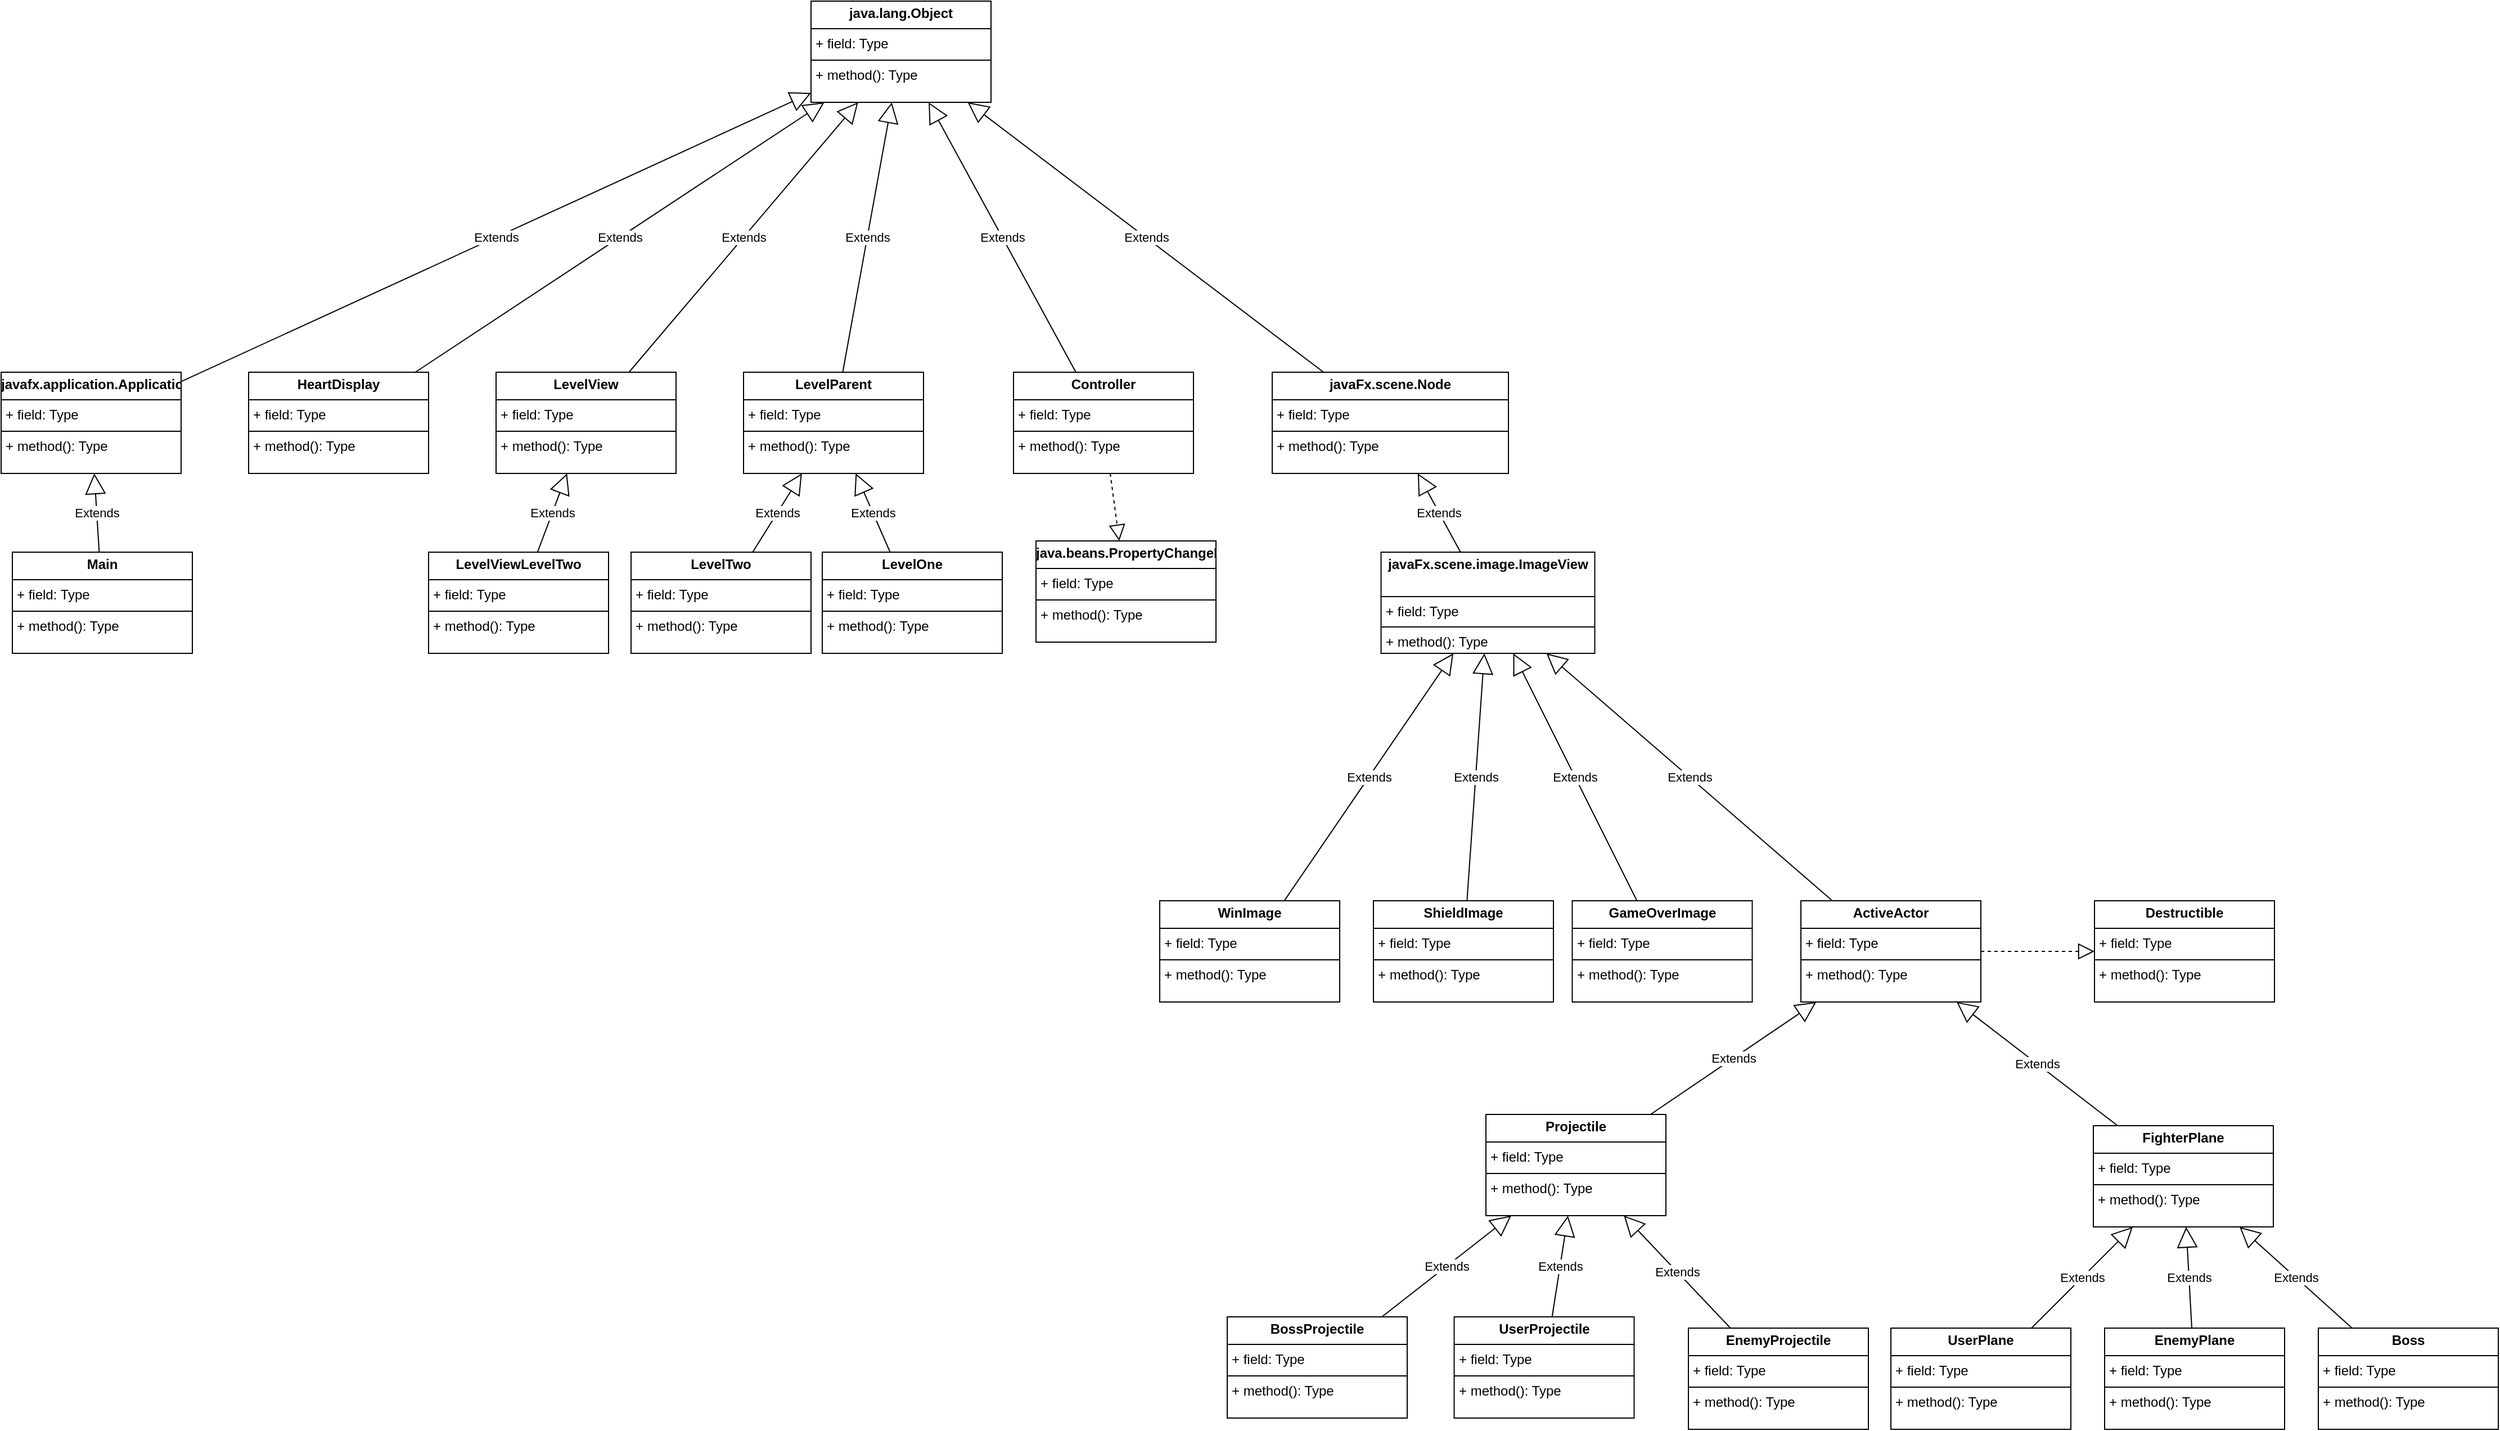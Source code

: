 <mxfile version="24.7.17">
  <diagram id="C5RBs43oDa-KdzZeNtuy" name="Page-1">
    <mxGraphModel dx="2577" dy="2204" grid="1" gridSize="10" guides="1" tooltips="1" connect="1" arrows="1" fold="1" page="1" pageScale="1" pageWidth="827" pageHeight="1169" math="0" shadow="0">
      <root>
        <mxCell id="WIyWlLk6GJQsqaUBKTNV-0" />
        <mxCell id="WIyWlLk6GJQsqaUBKTNV-1" parent="WIyWlLk6GJQsqaUBKTNV-0" />
        <mxCell id="UPdafkcV8cUDUH9bZwVA-0" value="&lt;p style=&quot;margin:0px;margin-top:4px;text-align:center;&quot;&gt;&lt;b&gt;Main&lt;/b&gt;&lt;/p&gt;&lt;hr size=&quot;1&quot; style=&quot;border-style:solid;&quot;&gt;&lt;p style=&quot;margin:0px;margin-left:4px;&quot;&gt;+ field: Type&lt;/p&gt;&lt;hr size=&quot;1&quot; style=&quot;border-style:solid;&quot;&gt;&lt;p style=&quot;margin:0px;margin-left:4px;&quot;&gt;+ method(): Type&lt;/p&gt;" style="verticalAlign=top;align=left;overflow=fill;html=1;whiteSpace=wrap;" parent="WIyWlLk6GJQsqaUBKTNV-1" vertex="1">
          <mxGeometry x="-690" y="10" width="160" height="90" as="geometry" />
        </mxCell>
        <mxCell id="UPdafkcV8cUDUH9bZwVA-1" value="&lt;p style=&quot;margin:0px;margin-top:4px;text-align:center;&quot;&gt;&lt;b&gt;Controller&lt;/b&gt;&lt;/p&gt;&lt;hr size=&quot;1&quot; style=&quot;border-style:solid;&quot;&gt;&lt;p style=&quot;margin:0px;margin-left:4px;&quot;&gt;+ field: Type&lt;/p&gt;&lt;hr size=&quot;1&quot; style=&quot;border-style:solid;&quot;&gt;&lt;p style=&quot;margin:0px;margin-left:4px;&quot;&gt;+ method(): Type&lt;/p&gt;" style="verticalAlign=top;align=left;overflow=fill;html=1;whiteSpace=wrap;" parent="WIyWlLk6GJQsqaUBKTNV-1" vertex="1">
          <mxGeometry x="200" y="-150" width="160" height="90" as="geometry" />
        </mxCell>
        <mxCell id="UPdafkcV8cUDUH9bZwVA-2" value="&lt;p style=&quot;margin:0px;margin-top:4px;text-align:center;&quot;&gt;&lt;b&gt;HeartDisplay&lt;/b&gt;&lt;/p&gt;&lt;hr size=&quot;1&quot; style=&quot;border-style:solid;&quot;&gt;&lt;p style=&quot;margin:0px;margin-left:4px;&quot;&gt;+ field: Type&lt;/p&gt;&lt;hr size=&quot;1&quot; style=&quot;border-style:solid;&quot;&gt;&lt;p style=&quot;margin:0px;margin-left:4px;&quot;&gt;+ method(): Type&lt;/p&gt;" style="verticalAlign=top;align=left;overflow=fill;html=1;whiteSpace=wrap;" parent="WIyWlLk6GJQsqaUBKTNV-1" vertex="1">
          <mxGeometry x="-480" y="-150" width="160" height="90" as="geometry" />
        </mxCell>
        <mxCell id="UPdafkcV8cUDUH9bZwVA-3" value="&lt;p style=&quot;margin:0px;margin-top:4px;text-align:center;&quot;&gt;&lt;b&gt;LevelView&lt;/b&gt;&lt;/p&gt;&lt;hr size=&quot;1&quot; style=&quot;border-style:solid;&quot;&gt;&lt;p style=&quot;margin:0px;margin-left:4px;&quot;&gt;+ field: Type&lt;/p&gt;&lt;hr size=&quot;1&quot; style=&quot;border-style:solid;&quot;&gt;&lt;p style=&quot;margin:0px;margin-left:4px;&quot;&gt;+ method(): Type&lt;/p&gt;" style="verticalAlign=top;align=left;overflow=fill;html=1;whiteSpace=wrap;" parent="WIyWlLk6GJQsqaUBKTNV-1" vertex="1">
          <mxGeometry x="-260" y="-150" width="160" height="90" as="geometry" />
        </mxCell>
        <mxCell id="UPdafkcV8cUDUH9bZwVA-4" value="&lt;p style=&quot;margin:0px;margin-top:4px;text-align:center;&quot;&gt;&lt;b&gt;LevelViewLevelTwo&lt;/b&gt;&lt;/p&gt;&lt;hr size=&quot;1&quot; style=&quot;border-style:solid;&quot;&gt;&lt;p style=&quot;margin:0px;margin-left:4px;&quot;&gt;+ field: Type&lt;/p&gt;&lt;hr size=&quot;1&quot; style=&quot;border-style:solid;&quot;&gt;&lt;p style=&quot;margin:0px;margin-left:4px;&quot;&gt;+ method(): Type&lt;/p&gt;" style="verticalAlign=top;align=left;overflow=fill;html=1;whiteSpace=wrap;" parent="WIyWlLk6GJQsqaUBKTNV-1" vertex="1">
          <mxGeometry x="-320" y="10" width="160" height="90" as="geometry" />
        </mxCell>
        <mxCell id="UPdafkcV8cUDUH9bZwVA-5" value="&lt;p style=&quot;margin:0px;margin-top:4px;text-align:center;&quot;&gt;&lt;b&gt;ActiveActor&lt;/b&gt;&lt;/p&gt;&lt;hr size=&quot;1&quot; style=&quot;border-style:solid;&quot;&gt;&lt;p style=&quot;margin:0px;margin-left:4px;&quot;&gt;+ field: Type&lt;/p&gt;&lt;hr size=&quot;1&quot; style=&quot;border-style:solid;&quot;&gt;&lt;p style=&quot;margin:0px;margin-left:4px;&quot;&gt;+ method(): Type&lt;/p&gt;" style="verticalAlign=top;align=left;overflow=fill;html=1;whiteSpace=wrap;" parent="WIyWlLk6GJQsqaUBKTNV-1" vertex="1">
          <mxGeometry x="900" y="320" width="160" height="90" as="geometry" />
        </mxCell>
        <mxCell id="UPdafkcV8cUDUH9bZwVA-7" value="&lt;p style=&quot;margin:0px;margin-top:4px;text-align:center;&quot;&gt;&lt;b&gt;FighterPlane&lt;/b&gt;&lt;/p&gt;&lt;hr size=&quot;1&quot; style=&quot;border-style:solid;&quot;&gt;&lt;p style=&quot;margin:0px;margin-left:4px;&quot;&gt;+ field: Type&lt;/p&gt;&lt;hr size=&quot;1&quot; style=&quot;border-style:solid;&quot;&gt;&lt;p style=&quot;margin:0px;margin-left:4px;&quot;&gt;+ method(): Type&lt;/p&gt;" style="verticalAlign=top;align=left;overflow=fill;html=1;whiteSpace=wrap;" parent="WIyWlLk6GJQsqaUBKTNV-1" vertex="1">
          <mxGeometry x="1160" y="520" width="160" height="90" as="geometry" />
        </mxCell>
        <mxCell id="UPdafkcV8cUDUH9bZwVA-8" value="&lt;p style=&quot;margin:0px;margin-top:4px;text-align:center;&quot;&gt;&lt;b&gt;Boss&lt;/b&gt;&lt;/p&gt;&lt;hr size=&quot;1&quot; style=&quot;border-style:solid;&quot;&gt;&lt;p style=&quot;margin:0px;margin-left:4px;&quot;&gt;+ field: Type&lt;/p&gt;&lt;hr size=&quot;1&quot; style=&quot;border-style:solid;&quot;&gt;&lt;p style=&quot;margin:0px;margin-left:4px;&quot;&gt;+ method(): Type&lt;/p&gt;" style="verticalAlign=top;align=left;overflow=fill;html=1;whiteSpace=wrap;" parent="WIyWlLk6GJQsqaUBKTNV-1" vertex="1">
          <mxGeometry x="1360" y="700" width="160" height="90" as="geometry" />
        </mxCell>
        <mxCell id="UPdafkcV8cUDUH9bZwVA-9" value="&lt;p style=&quot;margin:0px;margin-top:4px;text-align:center;&quot;&gt;&lt;b&gt;EnemyPlane&lt;/b&gt;&lt;/p&gt;&lt;hr size=&quot;1&quot; style=&quot;border-style:solid;&quot;&gt;&lt;p style=&quot;margin:0px;margin-left:4px;&quot;&gt;+ field: Type&lt;/p&gt;&lt;hr size=&quot;1&quot; style=&quot;border-style:solid;&quot;&gt;&lt;p style=&quot;margin:0px;margin-left:4px;&quot;&gt;+ method(): Type&lt;/p&gt;" style="verticalAlign=top;align=left;overflow=fill;html=1;whiteSpace=wrap;" parent="WIyWlLk6GJQsqaUBKTNV-1" vertex="1">
          <mxGeometry x="1170" y="700" width="160" height="90" as="geometry" />
        </mxCell>
        <mxCell id="UPdafkcV8cUDUH9bZwVA-10" value="&lt;p style=&quot;margin:0px;margin-top:4px;text-align:center;&quot;&gt;&lt;b&gt;UserPlane&lt;/b&gt;&lt;/p&gt;&lt;hr size=&quot;1&quot; style=&quot;border-style:solid;&quot;&gt;&lt;p style=&quot;margin:0px;margin-left:4px;&quot;&gt;+ field: Type&lt;/p&gt;&lt;hr size=&quot;1&quot; style=&quot;border-style:solid;&quot;&gt;&lt;p style=&quot;margin:0px;margin-left:4px;&quot;&gt;+ method(): Type&lt;/p&gt;" style="verticalAlign=top;align=left;overflow=fill;html=1;whiteSpace=wrap;" parent="WIyWlLk6GJQsqaUBKTNV-1" vertex="1">
          <mxGeometry x="980" y="700" width="160" height="90" as="geometry" />
        </mxCell>
        <mxCell id="UPdafkcV8cUDUH9bZwVA-11" value="&lt;p style=&quot;margin:0px;margin-top:4px;text-align:center;&quot;&gt;&lt;b&gt;Projectile&lt;/b&gt;&lt;/p&gt;&lt;hr size=&quot;1&quot; style=&quot;border-style:solid;&quot;&gt;&lt;p style=&quot;margin:0px;margin-left:4px;&quot;&gt;+ field: Type&lt;/p&gt;&lt;hr size=&quot;1&quot; style=&quot;border-style:solid;&quot;&gt;&lt;p style=&quot;margin:0px;margin-left:4px;&quot;&gt;+ method(): Type&lt;/p&gt;" style="verticalAlign=top;align=left;overflow=fill;html=1;whiteSpace=wrap;" parent="WIyWlLk6GJQsqaUBKTNV-1" vertex="1">
          <mxGeometry x="620" y="510" width="160" height="90" as="geometry" />
        </mxCell>
        <mxCell id="UPdafkcV8cUDUH9bZwVA-12" value="&lt;p style=&quot;margin:0px;margin-top:4px;text-align:center;&quot;&gt;&lt;b&gt;BossProjectile&lt;/b&gt;&lt;/p&gt;&lt;hr size=&quot;1&quot; style=&quot;border-style:solid;&quot;&gt;&lt;p style=&quot;margin:0px;margin-left:4px;&quot;&gt;+ field: Type&lt;/p&gt;&lt;hr size=&quot;1&quot; style=&quot;border-style:solid;&quot;&gt;&lt;p style=&quot;margin:0px;margin-left:4px;&quot;&gt;+ method(): Type&lt;/p&gt;" style="verticalAlign=top;align=left;overflow=fill;html=1;whiteSpace=wrap;" parent="WIyWlLk6GJQsqaUBKTNV-1" vertex="1">
          <mxGeometry x="390" y="690" width="160" height="90" as="geometry" />
        </mxCell>
        <mxCell id="UPdafkcV8cUDUH9bZwVA-13" value="&lt;p style=&quot;margin:0px;margin-top:4px;text-align:center;&quot;&gt;&lt;b&gt;EnemyProjectile&lt;/b&gt;&lt;/p&gt;&lt;hr size=&quot;1&quot; style=&quot;border-style:solid;&quot;&gt;&lt;p style=&quot;margin:0px;margin-left:4px;&quot;&gt;+ field: Type&lt;/p&gt;&lt;hr size=&quot;1&quot; style=&quot;border-style:solid;&quot;&gt;&lt;p style=&quot;margin:0px;margin-left:4px;&quot;&gt;+ method(): Type&lt;/p&gt;" style="verticalAlign=top;align=left;overflow=fill;html=1;whiteSpace=wrap;" parent="WIyWlLk6GJQsqaUBKTNV-1" vertex="1">
          <mxGeometry x="800" y="700" width="160" height="90" as="geometry" />
        </mxCell>
        <mxCell id="UPdafkcV8cUDUH9bZwVA-14" value="&lt;p style=&quot;margin:0px;margin-top:4px;text-align:center;&quot;&gt;&lt;b&gt;UserProjectile&lt;/b&gt;&lt;/p&gt;&lt;hr size=&quot;1&quot; style=&quot;border-style:solid;&quot;&gt;&lt;p style=&quot;margin:0px;margin-left:4px;&quot;&gt;+ field: Type&lt;/p&gt;&lt;hr size=&quot;1&quot; style=&quot;border-style:solid;&quot;&gt;&lt;p style=&quot;margin:0px;margin-left:4px;&quot;&gt;+ method(): Type&lt;/p&gt;" style="verticalAlign=top;align=left;overflow=fill;html=1;whiteSpace=wrap;" parent="WIyWlLk6GJQsqaUBKTNV-1" vertex="1">
          <mxGeometry x="591.75" y="690" width="160" height="90" as="geometry" />
        </mxCell>
        <mxCell id="UPdafkcV8cUDUH9bZwVA-15" value="&lt;p style=&quot;margin:0px;margin-top:4px;text-align:center;&quot;&gt;&lt;b&gt;javaFx.scene.image.ImageView&lt;/b&gt;&lt;br&gt;&lt;/p&gt;&lt;div&gt;&lt;b&gt;&lt;br&gt;&lt;/b&gt;&lt;/div&gt;&lt;hr size=&quot;1&quot; style=&quot;border-style:solid;&quot;&gt;&lt;p style=&quot;margin:0px;margin-left:4px;&quot;&gt;+ field: Type&lt;/p&gt;&lt;hr size=&quot;1&quot; style=&quot;border-style:solid;&quot;&gt;&lt;p style=&quot;margin:0px;margin-left:4px;&quot;&gt;+ method(): Type&lt;/p&gt;" style="verticalAlign=top;align=left;overflow=fill;html=1;whiteSpace=wrap;" parent="WIyWlLk6GJQsqaUBKTNV-1" vertex="1">
          <mxGeometry x="526.75" y="10" width="190" height="90" as="geometry" />
        </mxCell>
        <mxCell id="UPdafkcV8cUDUH9bZwVA-16" value="&lt;p style=&quot;margin:0px;margin-top:4px;text-align:center;&quot;&gt;&lt;b&gt;javaFx.scene.Node&lt;/b&gt;&lt;/p&gt;&lt;hr size=&quot;1&quot; style=&quot;border-style:solid;&quot;&gt;&lt;p style=&quot;margin:0px;margin-left:4px;&quot;&gt;+ field: Type&lt;/p&gt;&lt;hr size=&quot;1&quot; style=&quot;border-style:solid;&quot;&gt;&lt;p style=&quot;margin:0px;margin-left:4px;&quot;&gt;+ method(): Type&lt;/p&gt;" style="verticalAlign=top;align=left;overflow=fill;html=1;whiteSpace=wrap;" parent="WIyWlLk6GJQsqaUBKTNV-1" vertex="1">
          <mxGeometry x="430" y="-150" width="210" height="90" as="geometry" />
        </mxCell>
        <mxCell id="UPdafkcV8cUDUH9bZwVA-17" value="&lt;p style=&quot;margin:0px;margin-top:4px;text-align:center;&quot;&gt;&lt;b&gt;GameOverImage&lt;/b&gt;&lt;/p&gt;&lt;hr size=&quot;1&quot; style=&quot;border-style:solid;&quot;&gt;&lt;p style=&quot;margin:0px;margin-left:4px;&quot;&gt;+ field: Type&lt;/p&gt;&lt;hr size=&quot;1&quot; style=&quot;border-style:solid;&quot;&gt;&lt;p style=&quot;margin:0px;margin-left:4px;&quot;&gt;+ method(): Type&lt;/p&gt;" style="verticalAlign=top;align=left;overflow=fill;html=1;whiteSpace=wrap;" parent="WIyWlLk6GJQsqaUBKTNV-1" vertex="1">
          <mxGeometry x="696.75" y="320" width="160" height="90" as="geometry" />
        </mxCell>
        <mxCell id="yCX9GcnEQA9gHWbhloCj-0" value="&lt;p style=&quot;margin:0px;margin-top:4px;text-align:center;&quot;&gt;&lt;b&gt;ShieldImage&lt;/b&gt;&lt;/p&gt;&lt;hr size=&quot;1&quot; style=&quot;border-style:solid;&quot;&gt;&lt;p style=&quot;margin:0px;margin-left:4px;&quot;&gt;+ field: Type&lt;/p&gt;&lt;hr size=&quot;1&quot; style=&quot;border-style:solid;&quot;&gt;&lt;p style=&quot;margin:0px;margin-left:4px;&quot;&gt;+ method(): Type&lt;/p&gt;" style="verticalAlign=top;align=left;overflow=fill;html=1;whiteSpace=wrap;" parent="WIyWlLk6GJQsqaUBKTNV-1" vertex="1">
          <mxGeometry x="520" y="320" width="160" height="90" as="geometry" />
        </mxCell>
        <mxCell id="yCX9GcnEQA9gHWbhloCj-1" value="&lt;p style=&quot;margin:0px;margin-top:4px;text-align:center;&quot;&gt;&lt;b&gt;WinImage&lt;/b&gt;&lt;/p&gt;&lt;hr size=&quot;1&quot; style=&quot;border-style:solid;&quot;&gt;&lt;p style=&quot;margin:0px;margin-left:4px;&quot;&gt;+ field: Type&lt;/p&gt;&lt;hr size=&quot;1&quot; style=&quot;border-style:solid;&quot;&gt;&lt;p style=&quot;margin:0px;margin-left:4px;&quot;&gt;+ method(): Type&lt;/p&gt;" style="verticalAlign=top;align=left;overflow=fill;html=1;whiteSpace=wrap;" parent="WIyWlLk6GJQsqaUBKTNV-1" vertex="1">
          <mxGeometry x="330" y="320" width="160" height="90" as="geometry" />
        </mxCell>
        <mxCell id="yCX9GcnEQA9gHWbhloCj-3" value="&lt;p style=&quot;margin:0px;margin-top:4px;text-align:center;&quot;&gt;&lt;b&gt;LevelParent&lt;/b&gt;&lt;/p&gt;&lt;hr size=&quot;1&quot; style=&quot;border-style:solid;&quot;&gt;&lt;p style=&quot;margin:0px;margin-left:4px;&quot;&gt;+ field: Type&lt;/p&gt;&lt;hr size=&quot;1&quot; style=&quot;border-style:solid;&quot;&gt;&lt;p style=&quot;margin:0px;margin-left:4px;&quot;&gt;+ method(): Type&lt;/p&gt;" style="verticalAlign=top;align=left;overflow=fill;html=1;whiteSpace=wrap;" parent="WIyWlLk6GJQsqaUBKTNV-1" vertex="1">
          <mxGeometry x="-40" y="-150" width="160" height="90" as="geometry" />
        </mxCell>
        <mxCell id="yCX9GcnEQA9gHWbhloCj-4" value="&lt;p style=&quot;margin:0px;margin-top:4px;text-align:center;&quot;&gt;&lt;b&gt;LevelOne&lt;/b&gt;&lt;/p&gt;&lt;hr size=&quot;1&quot; style=&quot;border-style:solid;&quot;&gt;&lt;p style=&quot;margin:0px;margin-left:4px;&quot;&gt;+ field: Type&lt;/p&gt;&lt;hr size=&quot;1&quot; style=&quot;border-style:solid;&quot;&gt;&lt;p style=&quot;margin:0px;margin-left:4px;&quot;&gt;+ method(): Type&lt;/p&gt;" style="verticalAlign=top;align=left;overflow=fill;html=1;whiteSpace=wrap;" parent="WIyWlLk6GJQsqaUBKTNV-1" vertex="1">
          <mxGeometry x="30" y="10" width="160" height="90" as="geometry" />
        </mxCell>
        <mxCell id="yCX9GcnEQA9gHWbhloCj-5" value="&lt;p style=&quot;margin:0px;margin-top:4px;text-align:center;&quot;&gt;&lt;b&gt;LevelTwo&lt;/b&gt;&lt;/p&gt;&lt;hr size=&quot;1&quot; style=&quot;border-style:solid;&quot;&gt;&lt;p style=&quot;margin:0px;margin-left:4px;&quot;&gt;+ field: Type&lt;/p&gt;&lt;hr size=&quot;1&quot; style=&quot;border-style:solid;&quot;&gt;&lt;p style=&quot;margin:0px;margin-left:4px;&quot;&gt;+ method(): Type&lt;/p&gt;" style="verticalAlign=top;align=left;overflow=fill;html=1;whiteSpace=wrap;" parent="WIyWlLk6GJQsqaUBKTNV-1" vertex="1">
          <mxGeometry x="-140" y="10" width="160" height="90" as="geometry" />
        </mxCell>
        <mxCell id="yCX9GcnEQA9gHWbhloCj-6" value="Extends" style="endArrow=block;endSize=16;endFill=0;html=1;rounded=0;" parent="WIyWlLk6GJQsqaUBKTNV-1" source="yCX9GcnEQA9gHWbhloCj-3" target="yCX9GcnEQA9gHWbhloCj-29" edge="1">
          <mxGeometry width="160" relative="1" as="geometry">
            <mxPoint x="-460" y="690" as="sourcePoint" />
            <mxPoint x="50" y="-60.0" as="targetPoint" />
          </mxGeometry>
        </mxCell>
        <mxCell id="yCX9GcnEQA9gHWbhloCj-7" value="Extends" style="endArrow=block;endSize=16;endFill=0;html=1;rounded=0;" parent="WIyWlLk6GJQsqaUBKTNV-1" source="yCX9GcnEQA9gHWbhloCj-4" target="yCX9GcnEQA9gHWbhloCj-3" edge="1">
          <mxGeometry width="160" relative="1" as="geometry">
            <mxPoint x="-160" y="710" as="sourcePoint" />
            <mxPoint y="710" as="targetPoint" />
          </mxGeometry>
        </mxCell>
        <mxCell id="yCX9GcnEQA9gHWbhloCj-8" value="Extends" style="endArrow=block;endSize=16;endFill=0;html=1;rounded=0;" parent="WIyWlLk6GJQsqaUBKTNV-1" source="yCX9GcnEQA9gHWbhloCj-5" target="yCX9GcnEQA9gHWbhloCj-3" edge="1">
          <mxGeometry width="160" relative="1" as="geometry">
            <mxPoint x="-410" y="820" as="sourcePoint" />
            <mxPoint x="-250" y="820" as="targetPoint" />
          </mxGeometry>
        </mxCell>
        <mxCell id="yCX9GcnEQA9gHWbhloCj-9" value="Extends" style="endArrow=block;endSize=16;endFill=0;html=1;rounded=0;" parent="WIyWlLk6GJQsqaUBKTNV-1" source="UPdafkcV8cUDUH9bZwVA-12" target="UPdafkcV8cUDUH9bZwVA-11" edge="1">
          <mxGeometry width="160" relative="1" as="geometry">
            <mxPoint x="-300" y="1380" as="sourcePoint" />
            <mxPoint x="-140" y="1380" as="targetPoint" />
          </mxGeometry>
        </mxCell>
        <mxCell id="yCX9GcnEQA9gHWbhloCj-10" value="Extends" style="endArrow=block;endSize=16;endFill=0;html=1;rounded=0;" parent="WIyWlLk6GJQsqaUBKTNV-1" source="UPdafkcV8cUDUH9bZwVA-9" target="UPdafkcV8cUDUH9bZwVA-7" edge="1">
          <mxGeometry width="160" relative="1" as="geometry">
            <mxPoint x="90" y="770" as="sourcePoint" />
            <mxPoint x="250" y="770" as="targetPoint" />
          </mxGeometry>
        </mxCell>
        <mxCell id="yCX9GcnEQA9gHWbhloCj-11" value="Extends" style="endArrow=block;endSize=16;endFill=0;html=1;rounded=0;" parent="WIyWlLk6GJQsqaUBKTNV-1" source="UPdafkcV8cUDUH9bZwVA-8" target="UPdafkcV8cUDUH9bZwVA-7" edge="1">
          <mxGeometry width="160" relative="1" as="geometry">
            <mxPoint x="100" y="780" as="sourcePoint" />
            <mxPoint x="260" y="780" as="targetPoint" />
          </mxGeometry>
        </mxCell>
        <mxCell id="yCX9GcnEQA9gHWbhloCj-12" value="Extends" style="endArrow=block;endSize=16;endFill=0;html=1;rounded=0;" parent="WIyWlLk6GJQsqaUBKTNV-1" source="UPdafkcV8cUDUH9bZwVA-10" target="UPdafkcV8cUDUH9bZwVA-7" edge="1">
          <mxGeometry width="160" relative="1" as="geometry">
            <mxPoint x="110" y="790" as="sourcePoint" />
            <mxPoint x="270" y="790" as="targetPoint" />
          </mxGeometry>
        </mxCell>
        <mxCell id="yCX9GcnEQA9gHWbhloCj-13" value="Extends" style="endArrow=block;endSize=16;endFill=0;html=1;rounded=0;" parent="WIyWlLk6GJQsqaUBKTNV-1" source="UPdafkcV8cUDUH9bZwVA-7" target="UPdafkcV8cUDUH9bZwVA-5" edge="1">
          <mxGeometry width="160" relative="1" as="geometry">
            <mxPoint x="246.75" y="690" as="sourcePoint" />
            <mxPoint x="1045.588" y="570" as="targetPoint" />
          </mxGeometry>
        </mxCell>
        <mxCell id="yCX9GcnEQA9gHWbhloCj-14" value="Extends" style="endArrow=block;endSize=16;endFill=0;html=1;rounded=0;" parent="WIyWlLk6GJQsqaUBKTNV-1" source="UPdafkcV8cUDUH9bZwVA-0" target="yCX9GcnEQA9gHWbhloCj-24" edge="1">
          <mxGeometry width="160" relative="1" as="geometry">
            <mxPoint x="-120" y="100" as="sourcePoint" />
            <mxPoint x="40" y="100" as="targetPoint" />
          </mxGeometry>
        </mxCell>
        <mxCell id="yCX9GcnEQA9gHWbhloCj-16" value="Extends" style="endArrow=block;endSize=16;endFill=0;html=1;rounded=0;" parent="WIyWlLk6GJQsqaUBKTNV-1" source="UPdafkcV8cUDUH9bZwVA-14" target="UPdafkcV8cUDUH9bZwVA-11" edge="1">
          <mxGeometry width="160" relative="1" as="geometry">
            <mxPoint x="-360" y="1170" as="sourcePoint" />
            <mxPoint x="-200" y="1170" as="targetPoint" />
          </mxGeometry>
        </mxCell>
        <mxCell id="yCX9GcnEQA9gHWbhloCj-17" value="Extends" style="endArrow=block;endSize=16;endFill=0;html=1;rounded=0;" parent="WIyWlLk6GJQsqaUBKTNV-1" source="UPdafkcV8cUDUH9bZwVA-13" target="UPdafkcV8cUDUH9bZwVA-11" edge="1">
          <mxGeometry width="160" relative="1" as="geometry">
            <mxPoint x="-350" y="1180" as="sourcePoint" />
            <mxPoint x="-190" y="1180" as="targetPoint" />
          </mxGeometry>
        </mxCell>
        <mxCell id="yCX9GcnEQA9gHWbhloCj-18" value="Extends" style="endArrow=block;endSize=16;endFill=0;html=1;rounded=0;" parent="WIyWlLk6GJQsqaUBKTNV-1" source="UPdafkcV8cUDUH9bZwVA-15" target="UPdafkcV8cUDUH9bZwVA-16" edge="1">
          <mxGeometry width="160" relative="1" as="geometry">
            <mxPoint x="180" y="560" as="sourcePoint" />
            <mxPoint x="340" y="560" as="targetPoint" />
          </mxGeometry>
        </mxCell>
        <mxCell id="yCX9GcnEQA9gHWbhloCj-19" value="Extends" style="endArrow=block;endSize=16;endFill=0;html=1;rounded=0;" parent="WIyWlLk6GJQsqaUBKTNV-1" source="UPdafkcV8cUDUH9bZwVA-5" target="UPdafkcV8cUDUH9bZwVA-15" edge="1">
          <mxGeometry width="160" relative="1" as="geometry">
            <mxPoint x="286.75" y="730" as="sourcePoint" />
            <mxPoint x="446.75" y="730" as="targetPoint" />
          </mxGeometry>
        </mxCell>
        <mxCell id="yCX9GcnEQA9gHWbhloCj-20" value="Extends" style="endArrow=block;endSize=16;endFill=0;html=1;rounded=0;" parent="WIyWlLk6GJQsqaUBKTNV-1" source="yCX9GcnEQA9gHWbhloCj-0" target="UPdafkcV8cUDUH9bZwVA-15" edge="1">
          <mxGeometry width="160" relative="1" as="geometry">
            <mxPoint x="296.75" y="740" as="sourcePoint" />
            <mxPoint x="456.75" y="740" as="targetPoint" />
          </mxGeometry>
        </mxCell>
        <mxCell id="yCX9GcnEQA9gHWbhloCj-22" value="Extends" style="endArrow=block;endSize=16;endFill=0;html=1;rounded=0;" parent="WIyWlLk6GJQsqaUBKTNV-1" source="yCX9GcnEQA9gHWbhloCj-1" target="UPdafkcV8cUDUH9bZwVA-15" edge="1">
          <mxGeometry width="160" relative="1" as="geometry">
            <mxPoint x="520" y="550" as="sourcePoint" />
            <mxPoint x="466.75" y="750" as="targetPoint" />
          </mxGeometry>
        </mxCell>
        <mxCell id="yCX9GcnEQA9gHWbhloCj-23" value="Extends" style="endArrow=block;endSize=16;endFill=0;html=1;rounded=0;" parent="WIyWlLk6GJQsqaUBKTNV-1" source="UPdafkcV8cUDUH9bZwVA-17" target="UPdafkcV8cUDUH9bZwVA-15" edge="1">
          <mxGeometry width="160" relative="1" as="geometry">
            <mxPoint x="316.75" y="760" as="sourcePoint" />
            <mxPoint x="476.75" y="760" as="targetPoint" />
          </mxGeometry>
        </mxCell>
        <mxCell id="yCX9GcnEQA9gHWbhloCj-24" value="&lt;p style=&quot;margin:0px;margin-top:4px;text-align:center;&quot;&gt;&lt;b&gt;javafx.application.Application&lt;/b&gt;&lt;/p&gt;&lt;hr size=&quot;1&quot; style=&quot;border-style:solid;&quot;&gt;&lt;p style=&quot;margin:0px;margin-left:4px;&quot;&gt;+ field: Type&lt;/p&gt;&lt;hr size=&quot;1&quot; style=&quot;border-style:solid;&quot;&gt;&lt;p style=&quot;margin:0px;margin-left:4px;&quot;&gt;+ method(): Type&lt;/p&gt;" style="verticalAlign=top;align=left;overflow=fill;html=1;whiteSpace=wrap;" parent="WIyWlLk6GJQsqaUBKTNV-1" vertex="1">
          <mxGeometry x="-700" y="-150" width="160" height="90" as="geometry" />
        </mxCell>
        <mxCell id="yCX9GcnEQA9gHWbhloCj-25" value="Extends" style="endArrow=block;endSize=16;endFill=0;html=1;rounded=0;" parent="WIyWlLk6GJQsqaUBKTNV-1" source="yCX9GcnEQA9gHWbhloCj-24" target="yCX9GcnEQA9gHWbhloCj-29" edge="1">
          <mxGeometry width="160" relative="1" as="geometry">
            <mxPoint x="-100" y="-70" as="sourcePoint" />
            <mxPoint x="60" y="-70" as="targetPoint" />
          </mxGeometry>
        </mxCell>
        <mxCell id="yCX9GcnEQA9gHWbhloCj-27" value="Extends" style="endArrow=block;endSize=16;endFill=0;html=1;rounded=0;" parent="WIyWlLk6GJQsqaUBKTNV-1" source="UPdafkcV8cUDUH9bZwVA-4" target="UPdafkcV8cUDUH9bZwVA-3" edge="1">
          <mxGeometry width="160" relative="1" as="geometry">
            <mxPoint x="-90" y="130" as="sourcePoint" />
            <mxPoint x="70" y="130" as="targetPoint" />
          </mxGeometry>
        </mxCell>
        <mxCell id="yCX9GcnEQA9gHWbhloCj-28" value="Extends" style="endArrow=block;endSize=16;endFill=0;html=1;rounded=0;" parent="WIyWlLk6GJQsqaUBKTNV-1" source="UPdafkcV8cUDUH9bZwVA-3" target="yCX9GcnEQA9gHWbhloCj-29" edge="1">
          <mxGeometry width="160" relative="1" as="geometry">
            <mxPoint x="-98" y="220" as="sourcePoint" />
            <mxPoint x="-52" y="180" as="targetPoint" />
          </mxGeometry>
        </mxCell>
        <mxCell id="yCX9GcnEQA9gHWbhloCj-29" value="&lt;p style=&quot;margin:0px;margin-top:4px;text-align:center;&quot;&gt;&lt;b&gt;java.lang.Object&lt;/b&gt;&lt;/p&gt;&lt;hr size=&quot;1&quot; style=&quot;border-style:solid;&quot;&gt;&lt;p style=&quot;margin:0px;margin-left:4px;&quot;&gt;+ field: Type&lt;/p&gt;&lt;hr size=&quot;1&quot; style=&quot;border-style:solid;&quot;&gt;&lt;p style=&quot;margin:0px;margin-left:4px;&quot;&gt;+ method(): Type&lt;/p&gt;" style="verticalAlign=top;align=left;overflow=fill;html=1;whiteSpace=wrap;" parent="WIyWlLk6GJQsqaUBKTNV-1" vertex="1">
          <mxGeometry x="20" y="-480" width="160" height="90" as="geometry" />
        </mxCell>
        <mxCell id="yCX9GcnEQA9gHWbhloCj-30" value="Extends" style="endArrow=block;endSize=16;endFill=0;html=1;rounded=0;" parent="WIyWlLk6GJQsqaUBKTNV-1" source="UPdafkcV8cUDUH9bZwVA-2" target="yCX9GcnEQA9gHWbhloCj-29" edge="1">
          <mxGeometry width="160" relative="1" as="geometry">
            <mxPoint x="-90" y="-60" as="sourcePoint" />
            <mxPoint x="70" y="-60" as="targetPoint" />
          </mxGeometry>
        </mxCell>
        <mxCell id="yCX9GcnEQA9gHWbhloCj-31" value="Extends" style="endArrow=block;endSize=16;endFill=0;html=1;rounded=0;" parent="WIyWlLk6GJQsqaUBKTNV-1" source="UPdafkcV8cUDUH9bZwVA-16" target="yCX9GcnEQA9gHWbhloCj-29" edge="1">
          <mxGeometry width="160" relative="1" as="geometry">
            <mxPoint x="-80" y="-50" as="sourcePoint" />
            <mxPoint x="80" y="-50" as="targetPoint" />
          </mxGeometry>
        </mxCell>
        <mxCell id="yCX9GcnEQA9gHWbhloCj-32" value="Extends" style="endArrow=block;endSize=16;endFill=0;html=1;rounded=0;" parent="WIyWlLk6GJQsqaUBKTNV-1" source="UPdafkcV8cUDUH9bZwVA-1" target="yCX9GcnEQA9gHWbhloCj-29" edge="1">
          <mxGeometry width="160" relative="1" as="geometry">
            <mxPoint x="-70" y="-40" as="sourcePoint" />
            <mxPoint x="90" y="-40" as="targetPoint" />
          </mxGeometry>
        </mxCell>
        <mxCell id="yCX9GcnEQA9gHWbhloCj-69" value="&lt;p style=&quot;margin:0px;margin-top:4px;text-align:center;&quot;&gt;&lt;b&gt;Destructible&lt;/b&gt;&lt;/p&gt;&lt;hr size=&quot;1&quot; style=&quot;border-style:solid;&quot;&gt;&lt;p style=&quot;margin:0px;margin-left:4px;&quot;&gt;+ field: Type&lt;/p&gt;&lt;hr size=&quot;1&quot; style=&quot;border-style:solid;&quot;&gt;&lt;p style=&quot;margin:0px;margin-left:4px;&quot;&gt;+ method(): Type&lt;/p&gt;" style="verticalAlign=top;align=left;overflow=fill;html=1;whiteSpace=wrap;" parent="WIyWlLk6GJQsqaUBKTNV-1" vertex="1">
          <mxGeometry x="1161" y="320" width="160" height="90" as="geometry" />
        </mxCell>
        <mxCell id="yCX9GcnEQA9gHWbhloCj-70" value="" style="endArrow=block;dashed=1;endFill=0;endSize=12;html=1;rounded=0;" parent="WIyWlLk6GJQsqaUBKTNV-1" source="UPdafkcV8cUDUH9bZwVA-5" target="yCX9GcnEQA9gHWbhloCj-69" edge="1">
          <mxGeometry width="160" relative="1" as="geometry">
            <mxPoint x="980" y="640" as="sourcePoint" />
            <mxPoint x="1140" y="640" as="targetPoint" />
          </mxGeometry>
        </mxCell>
        <mxCell id="mDX4geJkNy_jvrqIwRqo-0" value="&lt;p style=&quot;margin:0px;margin-top:4px;text-align:center;&quot;&gt;&lt;b&gt;java.beans.PropertyChangeListener&lt;/b&gt;&lt;/p&gt;&lt;hr size=&quot;1&quot; style=&quot;border-style:solid;&quot;&gt;&lt;p style=&quot;margin:0px;margin-left:4px;&quot;&gt;+ field: Type&lt;/p&gt;&lt;hr size=&quot;1&quot; style=&quot;border-style:solid;&quot;&gt;&lt;p style=&quot;margin:0px;margin-left:4px;&quot;&gt;+ method(): Type&lt;/p&gt;" style="verticalAlign=top;align=left;overflow=fill;html=1;whiteSpace=wrap;" parent="WIyWlLk6GJQsqaUBKTNV-1" vertex="1">
          <mxGeometry x="220" width="160" height="90" as="geometry" />
        </mxCell>
        <mxCell id="mDX4geJkNy_jvrqIwRqo-2" value="" style="endArrow=block;dashed=1;endFill=0;endSize=12;html=1;rounded=0;" parent="WIyWlLk6GJQsqaUBKTNV-1" source="UPdafkcV8cUDUH9bZwVA-1" target="mDX4geJkNy_jvrqIwRqo-0" edge="1">
          <mxGeometry width="160" relative="1" as="geometry">
            <mxPoint x="280" y="60" as="sourcePoint" />
            <mxPoint x="440" y="60" as="targetPoint" />
          </mxGeometry>
        </mxCell>
        <mxCell id="Cf_PEN6ZF8_sZgJHRJ9p-0" value="Extends" style="endArrow=block;endSize=16;endFill=0;html=1;rounded=0;" edge="1" parent="WIyWlLk6GJQsqaUBKTNV-1" source="UPdafkcV8cUDUH9bZwVA-11" target="UPdafkcV8cUDUH9bZwVA-5">
          <mxGeometry width="160" relative="1" as="geometry">
            <mxPoint x="970" y="710" as="sourcePoint" />
            <mxPoint x="810" y="470" as="targetPoint" />
          </mxGeometry>
        </mxCell>
      </root>
    </mxGraphModel>
  </diagram>
</mxfile>
